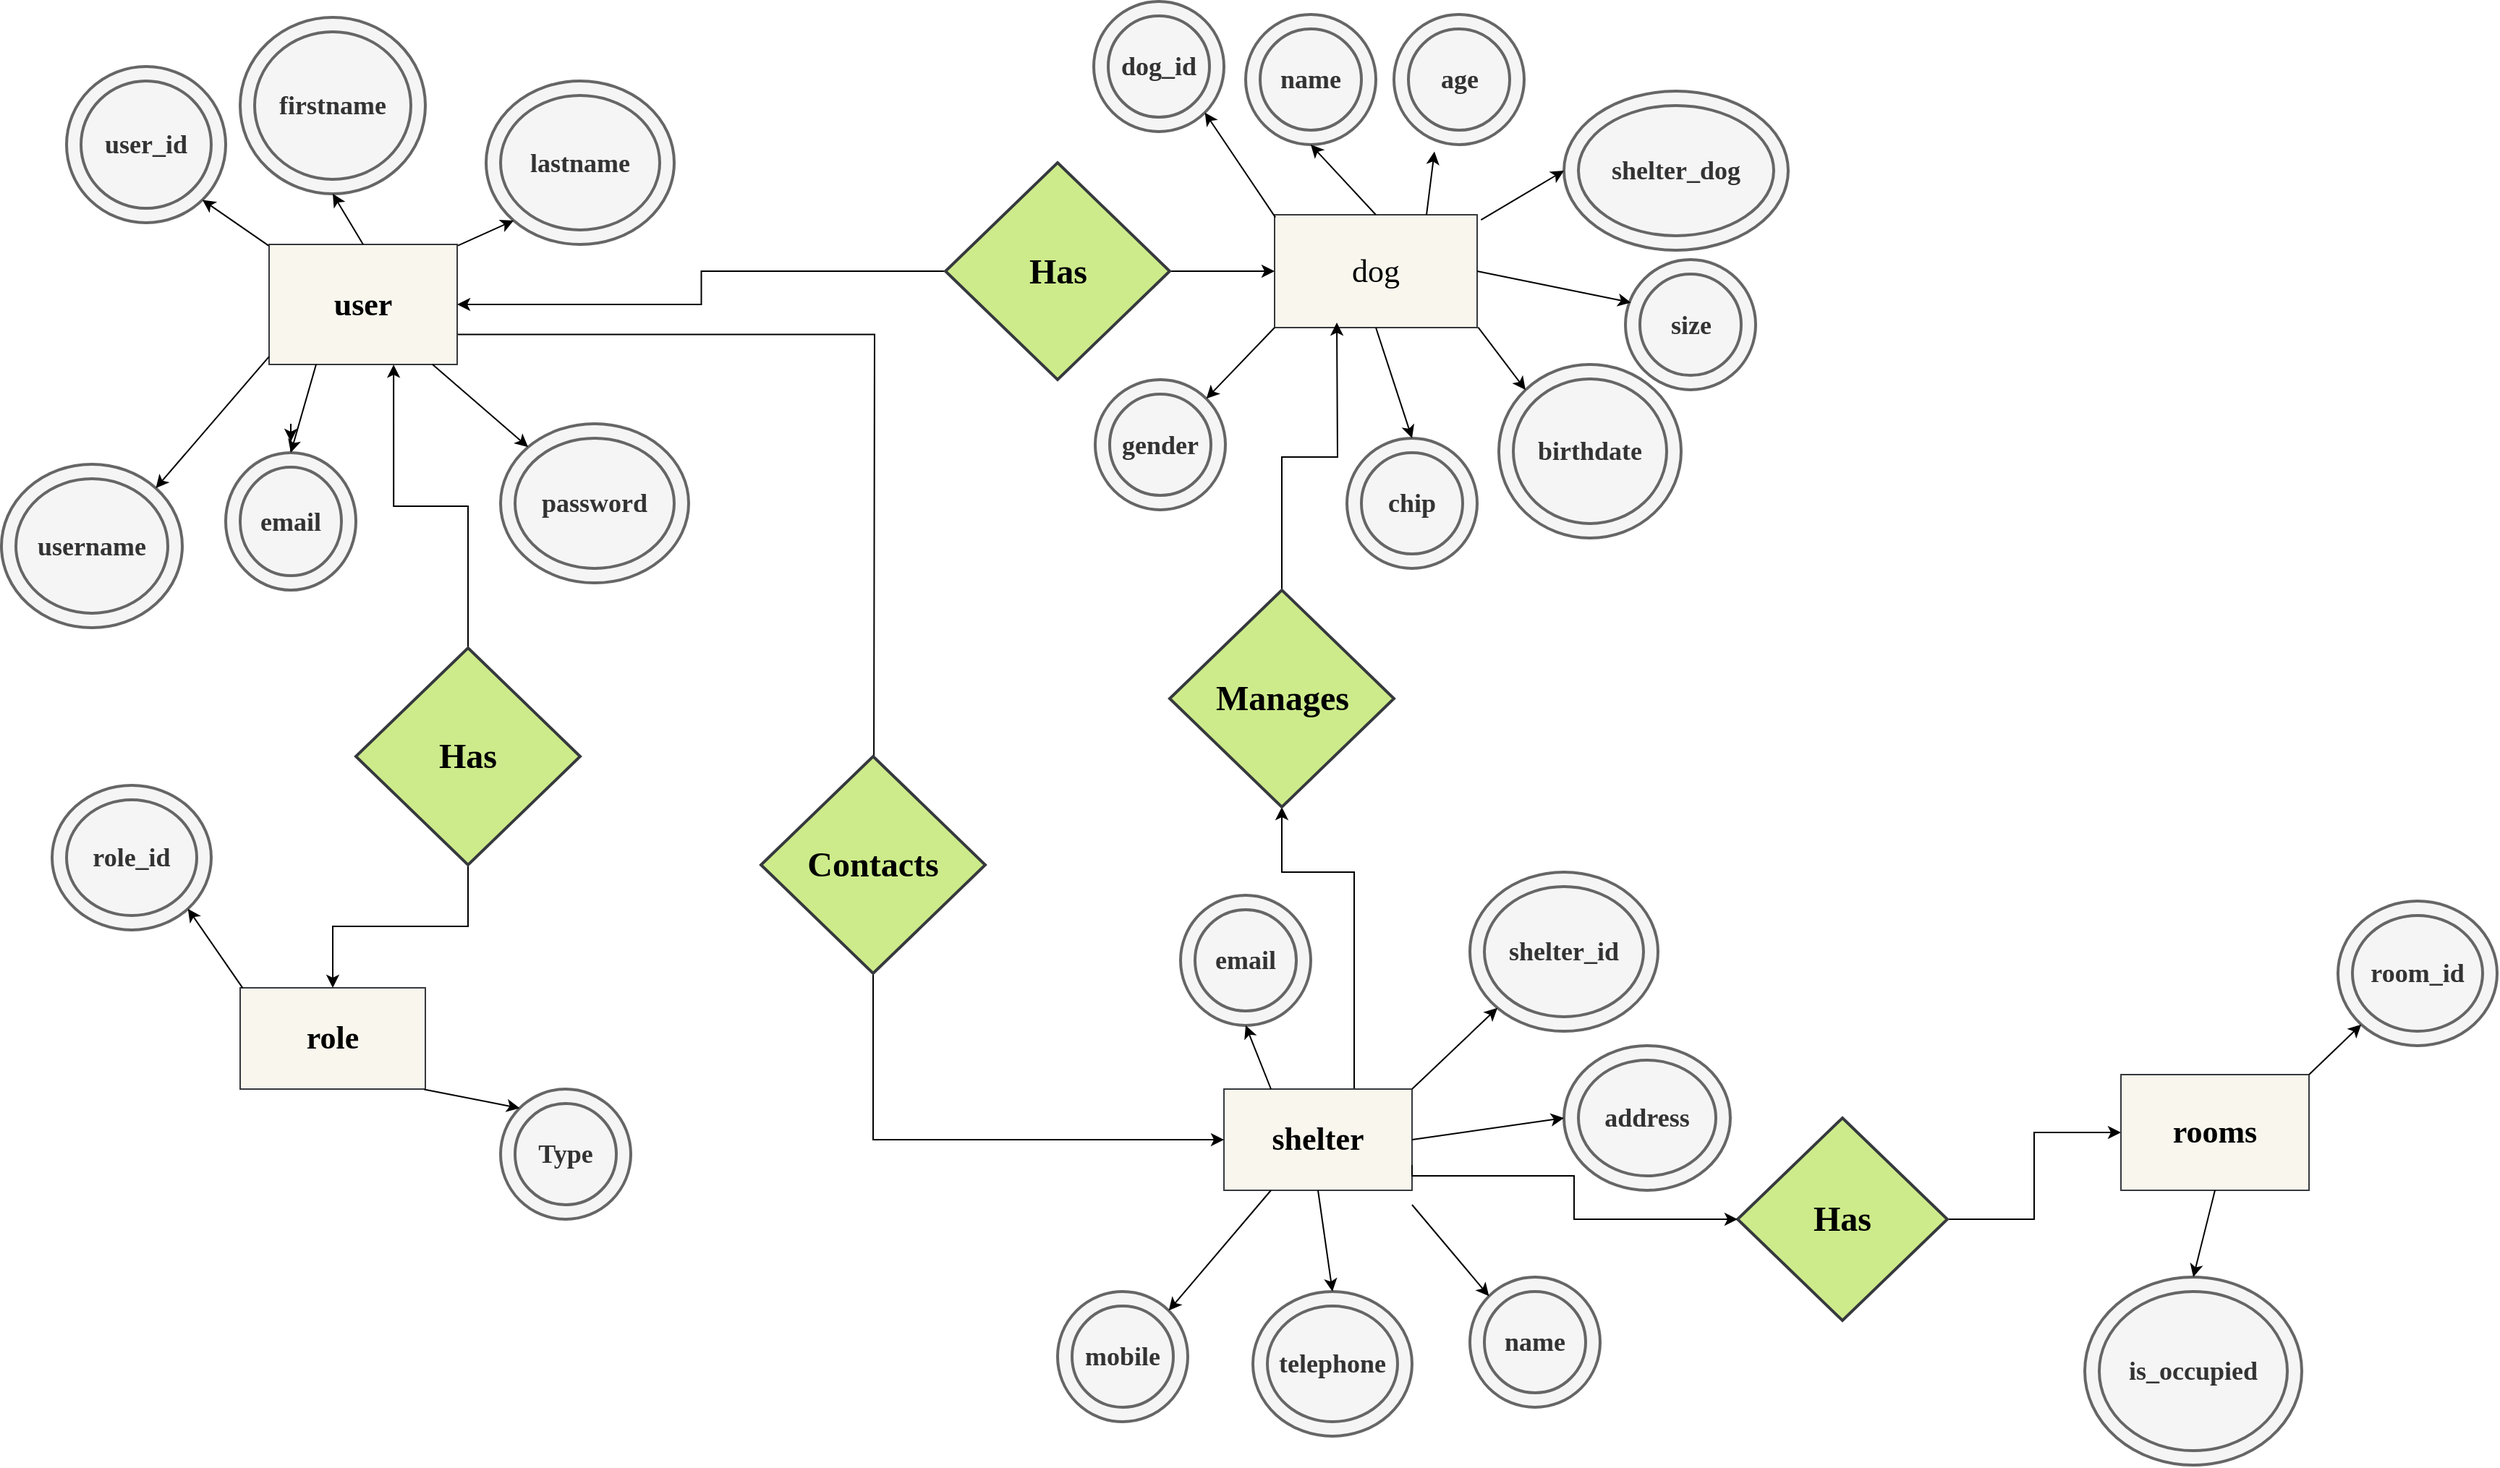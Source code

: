 <mxfile version="12.1.3" type="device" pages="1"><diagram name="Page-1" id="e56a1550-8fbb-45ad-956c-1786394a9013"><mxGraphModel dx="3188" dy="1718" grid="1" gridSize="10" guides="1" tooltips="1" connect="1" arrows="1" fold="1" page="1" pageScale="1" pageWidth="1100" pageHeight="850" background="#ffffff" math="0" shadow="0"><root><mxCell id="0"/><mxCell id="1" parent="0"/><mxCell id="XcPUsOuFW5iLrUkbtBIp-1" value="&lt;font style=&quot;font-size: 22px&quot;&gt;dog&lt;/font&gt;" style="rounded=0;whiteSpace=wrap;fontFamily=Verdana;fontSize=22;labelBorderColor=none;html=1;fillColor=#f9f7ed;strokeColor=#36393d;" parent="1" vertex="1"><mxGeometry x="-215" y="145.5" width="140" height="78" as="geometry"/></mxCell><mxCell id="WENUxYAcGgLMmNJg30in-26" style="edgeStyle=orthogonalEdgeStyle;rounded=0;orthogonalLoop=1;jettySize=auto;html=1;exitX=1;exitY=0.75;exitDx=0;exitDy=0;fontFamily=Verdana;fontSize=24;" edge="1" parent="1" source="XcPUsOuFW5iLrUkbtBIp-2"><mxGeometry relative="1" as="geometry"><mxPoint x="-492" y="540" as="targetPoint"/></mxGeometry></mxCell><mxCell id="XcPUsOuFW5iLrUkbtBIp-2" value="&lt;h3 style=&quot;font-size: 22px;&quot;&gt;&lt;font style=&quot;font-size: 22px;&quot;&gt;user&lt;/font&gt;&lt;/h3&gt;" style="rounded=0;whiteSpace=wrap;fontFamily=Verdana;fontSize=22;labelBorderColor=none;html=1;fillColor=#f9f7ed;strokeColor=#36393d;" parent="1" vertex="1"><mxGeometry x="-910" y="166" width="130" height="83" as="geometry"/></mxCell><mxCell id="XcPUsOuFW5iLrUkbtBIp-3" value="&lt;h3 style=&quot;font-size: 22px;&quot;&gt;&lt;font style=&quot;font-size: 22px;&quot;&gt;role&lt;/font&gt;&lt;/h3&gt;" style="rounded=0;whiteSpace=wrap;fontFamily=Verdana;fontSize=22;labelBorderColor=none;html=1;fillColor=#f9f7ed;strokeColor=#36393d;" parent="1" vertex="1"><mxGeometry x="-930" y="680" width="128" height="70" as="geometry"/></mxCell><mxCell id="XcPUsOuFW5iLrUkbtBIp-96" style="edgeStyle=orthogonalEdgeStyle;rounded=0;orthogonalLoop=1;jettySize=auto;exitX=1;exitY=0.5;exitDx=0;exitDy=0;entryX=0;entryY=0.5;entryDx=0;entryDy=0;fontFamily=Verdana;fontSize=12;labelBorderColor=#000000;html=1;" parent="1" source="XcPUsOuFW5iLrUkbtBIp-97" target="XcPUsOuFW5iLrUkbtBIp-91" edge="1"><mxGeometry relative="1" as="geometry"/></mxCell><mxCell id="WENUxYAcGgLMmNJg30in-17" style="edgeStyle=orthogonalEdgeStyle;rounded=0;orthogonalLoop=1;jettySize=auto;html=1;fontFamily=Verdana;fontSize=24;entryX=0.5;entryY=1;entryDx=0;entryDy=0;" edge="1" parent="1" source="XcPUsOuFW5iLrUkbtBIp-4" target="XcPUsOuFW5iLrUkbtBIp-100"><mxGeometry relative="1" as="geometry"><mxPoint x="-120" y="620" as="targetPoint"/><Array as="points"><mxPoint x="-160" y="600"/><mxPoint x="-210" y="600"/></Array></mxGeometry></mxCell><mxCell id="XcPUsOuFW5iLrUkbtBIp-4" value="&lt;h3 style=&quot;font-size: 22px;&quot;&gt;&lt;font style=&quot;font-size: 22px;&quot;&gt;shelter&lt;/font&gt;&lt;/h3&gt;" style="rounded=0;whiteSpace=wrap;fontFamily=Verdana;fontSize=22;labelBorderColor=none;html=1;fillColor=#f9f7ed;strokeColor=#36393d;" parent="1" vertex="1"><mxGeometry x="-250" y="750" width="130" height="70" as="geometry"/></mxCell><mxCell id="XcPUsOuFW5iLrUkbtBIp-38" value="firstname" style="ellipse;shape=doubleEllipse;margin=10;strokeWidth=2;fontSize=18;align=center;fontFamily=Verdana;labelBorderColor=none;html=1;fontStyle=1;whiteSpace=wrap;labelPosition=center;verticalLabelPosition=middle;verticalAlign=middle;fillColor=#f5f5f5;strokeColor=#666666;fontColor=#333333;" parent="1" vertex="1"><mxGeometry x="-930" y="9" width="128" height="122" as="geometry"/></mxCell><mxCell id="XcPUsOuFW5iLrUkbtBIp-41" value="user_id" style="ellipse;shape=doubleEllipse;margin=10;strokeWidth=2;fontSize=18;align=center;fontFamily=Verdana;labelBorderColor=none;html=1;fontStyle=1;whiteSpace=wrap;labelPosition=center;verticalLabelPosition=middle;verticalAlign=middle;fillColor=#f5f5f5;strokeColor=#666666;fontColor=#333333;" parent="1" vertex="1"><mxGeometry x="-1050" y="43" width="110" height="108" as="geometry"/></mxCell><mxCell id="XcPUsOuFW5iLrUkbtBIp-42" value="password" style="ellipse;shape=doubleEllipse;margin=10;strokeWidth=2;fontSize=18;align=center;fontFamily=Verdana;labelBorderColor=none;html=1;fontStyle=1;whiteSpace=wrap;labelPosition=center;verticalLabelPosition=middle;verticalAlign=middle;fillColor=#f5f5f5;strokeColor=#666666;fontColor=#333333;" parent="1" vertex="1"><mxGeometry x="-750" y="290" width="130" height="110" as="geometry"/></mxCell><mxCell id="XcPUsOuFW5iLrUkbtBIp-43" value="username" style="ellipse;shape=doubleEllipse;margin=10;strokeWidth=2;fontSize=18;align=center;fontFamily=Verdana;labelBorderColor=none;html=1;fontStyle=1;whiteSpace=wrap;labelPosition=center;verticalLabelPosition=middle;verticalAlign=middle;fillColor=#f5f5f5;strokeColor=#666666;fontColor=#333333;" parent="1" vertex="1"><mxGeometry x="-1095" y="318" width="125" height="113" as="geometry"/></mxCell><mxCell id="WENUxYAcGgLMmNJg30in-6" value="" style="edgeStyle=orthogonalEdgeStyle;rounded=0;orthogonalLoop=1;jettySize=auto;html=1;fontFamily=Verdana;fontSize=22;" edge="1" parent="1" source="XcPUsOuFW5iLrUkbtBIp-44"><mxGeometry relative="1" as="geometry"><mxPoint x="-895" y="302.5" as="targetPoint"/></mxGeometry></mxCell><mxCell id="XcPUsOuFW5iLrUkbtBIp-44" value="email" style="ellipse;shape=doubleEllipse;margin=10;strokeWidth=2;fontSize=18;align=center;fontFamily=Verdana;labelBorderColor=none;html=1;fontStyle=1;whiteSpace=wrap;labelPosition=center;verticalLabelPosition=middle;verticalAlign=middle;fillColor=#f5f5f5;strokeColor=#666666;fontColor=#333333;direction=south;" parent="1" vertex="1"><mxGeometry x="-940" y="310" width="90" height="95" as="geometry"/></mxCell><mxCell id="XcPUsOuFW5iLrUkbtBIp-45" value="lastname" style="ellipse;shape=doubleEllipse;margin=10;strokeWidth=2;fontSize=18;align=center;fontFamily=Verdana;labelBorderColor=none;html=1;fontStyle=1;whiteSpace=wrap;labelPosition=center;verticalLabelPosition=middle;verticalAlign=middle;fillColor=#f5f5f5;strokeColor=#666666;fontColor=#333333;" parent="1" vertex="1"><mxGeometry x="-760" y="53" width="130" height="113" as="geometry"/></mxCell><mxCell id="XcPUsOuFW5iLrUkbtBIp-47" value="" style="endArrow=classic;exitX=1.004;exitY=0.01;exitDx=0;exitDy=0;exitPerimeter=0;fontFamily=Verdana;fontSize=12;labelBorderColor=#000000;html=1;entryX=0;entryY=1;entryDx=0;entryDy=0;" parent="1" source="XcPUsOuFW5iLrUkbtBIp-2" edge="1" target="XcPUsOuFW5iLrUkbtBIp-45"><mxGeometry width="50" height="50" relative="1" as="geometry"><mxPoint x="-770" y="47.5" as="sourcePoint"/><mxPoint x="-720" y="-2.5" as="targetPoint"/></mxGeometry></mxCell><mxCell id="XcPUsOuFW5iLrUkbtBIp-49" value="" style="endArrow=classic;exitX=0.25;exitY=1;exitDx=0;exitDy=0;entryX=0;entryY=0.5;entryDx=0;entryDy=0;fontFamily=Verdana;fontSize=12;labelBorderColor=#000000;html=1;" parent="1" source="XcPUsOuFW5iLrUkbtBIp-2" edge="1" target="XcPUsOuFW5iLrUkbtBIp-44"><mxGeometry width="50" height="50" relative="1" as="geometry"><mxPoint x="-840" y="217.5" as="sourcePoint"/><mxPoint x="-885" y="227.5" as="targetPoint"/></mxGeometry></mxCell><mxCell id="XcPUsOuFW5iLrUkbtBIp-50" value="" style="endArrow=classic;entryX=0;entryY=0;entryDx=0;entryDy=0;fontFamily=Verdana;fontSize=12;labelBorderColor=#000000;html=1;" parent="1" target="XcPUsOuFW5iLrUkbtBIp-42" edge="1" source="XcPUsOuFW5iLrUkbtBIp-2"><mxGeometry width="50" height="50" relative="1" as="geometry"><mxPoint x="-768" y="147.5" as="sourcePoint"/><mxPoint x="-725" y="207.5" as="targetPoint"/><Array as="points"/></mxGeometry></mxCell><mxCell id="XcPUsOuFW5iLrUkbtBIp-51" value="" style="endArrow=classic;entryX=1;entryY=0;entryDx=0;entryDy=0;fontFamily=Verdana;fontSize=12;labelBorderColor=#000000;html=1;exitX=0;exitY=0.934;exitDx=0;exitDy=0;exitPerimeter=0;" parent="1" target="XcPUsOuFW5iLrUkbtBIp-43" edge="1" source="XcPUsOuFW5iLrUkbtBIp-2"><mxGeometry width="50" height="50" relative="1" as="geometry"><mxPoint x="-910" y="137" as="sourcePoint"/><mxPoint x="-840" y="247.5" as="targetPoint"/></mxGeometry></mxCell><mxCell id="XcPUsOuFW5iLrUkbtBIp-52" value="" style="endArrow=classic;entryX=1;entryY=1;entryDx=0;entryDy=0;exitX=-0.003;exitY=0.01;exitDx=0;exitDy=0;exitPerimeter=0;fontFamily=Verdana;fontSize=12;labelBorderColor=#000000;html=1;" parent="1" source="XcPUsOuFW5iLrUkbtBIp-2" target="XcPUsOuFW5iLrUkbtBIp-41" edge="1"><mxGeometry width="50" height="50" relative="1" as="geometry"><mxPoint x="-910" y="47.5" as="sourcePoint"/><mxPoint x="-953.18" y="85.68" as="targetPoint"/><Array as="points"/></mxGeometry></mxCell><mxCell id="XcPUsOuFW5iLrUkbtBIp-53" value="size" style="ellipse;shape=doubleEllipse;margin=10;strokeWidth=2;fontSize=18;align=center;fontFamily=Verdana;labelBorderColor=none;html=1;fontStyle=1;whiteSpace=wrap;labelPosition=center;verticalLabelPosition=middle;verticalAlign=middle;fillColor=#f5f5f5;strokeColor=#666666;fontColor=#333333;" parent="1" vertex="1"><mxGeometry x="27.5" y="176.5" width="90" height="90" as="geometry"/></mxCell><mxCell id="XcPUsOuFW5iLrUkbtBIp-54" value="chip" style="ellipse;shape=doubleEllipse;margin=10;strokeWidth=2;fontSize=18;align=center;fontFamily=Verdana;labelBorderColor=none;html=1;fontStyle=1;whiteSpace=wrap;labelPosition=center;verticalLabelPosition=middle;verticalAlign=middle;fillColor=#f5f5f5;strokeColor=#666666;fontColor=#333333;" parent="1" vertex="1"><mxGeometry x="-165" y="300" width="90" height="90" as="geometry"/></mxCell><mxCell id="XcPUsOuFW5iLrUkbtBIp-55" value="gender" style="ellipse;shape=doubleEllipse;margin=10;strokeWidth=2;fontSize=18;align=center;fontFamily=Verdana;labelBorderColor=none;html=1;fontStyle=1;whiteSpace=wrap;labelPosition=center;verticalLabelPosition=middle;verticalAlign=middle;fillColor=#f5f5f5;strokeColor=#666666;fontColor=#333333;" parent="1" vertex="1"><mxGeometry x="-339" y="259.5" width="90" height="90" as="geometry"/></mxCell><mxCell id="XcPUsOuFW5iLrUkbtBIp-56" value="dog_id" style="ellipse;shape=doubleEllipse;margin=10;strokeWidth=2;fontSize=18;align=center;fontFamily=Verdana;labelBorderColor=none;html=1;fontStyle=1;whiteSpace=wrap;labelPosition=center;verticalLabelPosition=middle;verticalAlign=middle;fillColor=#f5f5f5;strokeColor=#666666;fontColor=#333333;" parent="1" vertex="1"><mxGeometry x="-340" y="-2" width="90" height="90" as="geometry"/></mxCell><mxCell id="XcPUsOuFW5iLrUkbtBIp-57" value="name" style="ellipse;shape=doubleEllipse;margin=10;strokeWidth=2;fontSize=18;align=center;fontFamily=Verdana;labelBorderColor=none;html=1;fontStyle=1;whiteSpace=wrap;labelPosition=center;verticalLabelPosition=middle;verticalAlign=middle;fillColor=#f5f5f5;strokeColor=#666666;fontColor=#333333;" parent="1" vertex="1"><mxGeometry x="-235" y="7" width="90" height="90" as="geometry"/></mxCell><mxCell id="XcPUsOuFW5iLrUkbtBIp-58" value="age" style="ellipse;shape=doubleEllipse;margin=10;strokeWidth=2;fontSize=18;align=center;fontFamily=Verdana;labelBorderColor=none;html=1;fontStyle=1;whiteSpace=wrap;labelPosition=center;verticalLabelPosition=middle;verticalAlign=middle;fillColor=#f5f5f5;strokeColor=#666666;fontColor=#333333;" parent="1" vertex="1"><mxGeometry x="-132.5" y="7" width="90" height="90" as="geometry"/></mxCell><mxCell id="XcPUsOuFW5iLrUkbtBIp-59" value="shelter_dog" style="ellipse;shape=doubleEllipse;margin=10;strokeWidth=2;fontSize=18;align=center;fontFamily=Verdana;labelBorderColor=none;html=1;fontStyle=1;whiteSpace=wrap;labelPosition=center;verticalLabelPosition=middle;verticalAlign=middle;fillColor=#f5f5f5;strokeColor=#666666;fontColor=#333333;" parent="1" vertex="1"><mxGeometry x="-15" y="60" width="155" height="110" as="geometry"/></mxCell><mxCell id="XcPUsOuFW5iLrUkbtBIp-60" value="" style="endArrow=classic;fontFamily=Verdana;fontSize=12;labelBorderColor=#000000;html=1;exitX=1;exitY=0.5;exitDx=0;exitDy=0;entryX=0.042;entryY=0.33;entryDx=0;entryDy=0;entryPerimeter=0;" parent="1" edge="1" target="XcPUsOuFW5iLrUkbtBIp-53" source="XcPUsOuFW5iLrUkbtBIp-1"><mxGeometry width="50" height="50" relative="1" as="geometry"><mxPoint x="80" y="142.5" as="sourcePoint"/><mxPoint x="120" y="185.5" as="targetPoint"/></mxGeometry></mxCell><mxCell id="XcPUsOuFW5iLrUkbtBIp-61" value="" style="endArrow=classic;entryX=0.5;entryY=1;entryDx=0;entryDy=0;exitX=0.5;exitY=0;exitDx=0;exitDy=0;fontFamily=Verdana;fontSize=12;labelBorderColor=#000000;html=1;" parent="1" source="XcPUsOuFW5iLrUkbtBIp-1" target="XcPUsOuFW5iLrUkbtBIp-57" edge="1"><mxGeometry width="50" height="50" relative="1" as="geometry"><mxPoint x="45" y="42.5" as="sourcePoint"/><mxPoint x="95" y="-7.5" as="targetPoint"/></mxGeometry></mxCell><mxCell id="XcPUsOuFW5iLrUkbtBIp-62" value="" style="endArrow=classic;fontFamily=Verdana;fontSize=12;labelBorderColor=#000000;html=1;exitX=0.75;exitY=0;exitDx=0;exitDy=0;entryX=0.311;entryY=1.053;entryDx=0;entryDy=0;entryPerimeter=0;" parent="1" edge="1" target="XcPUsOuFW5iLrUkbtBIp-58" source="XcPUsOuFW5iLrUkbtBIp-1"><mxGeometry width="50" height="50" relative="1" as="geometry"><mxPoint x="-35" y="126.5" as="sourcePoint"/><mxPoint x="5" y="86.5" as="targetPoint"/></mxGeometry></mxCell><mxCell id="XcPUsOuFW5iLrUkbtBIp-63" value="" style="endArrow=classic;exitX=0.5;exitY=1;exitDx=0;exitDy=0;entryX=0.5;entryY=0;entryDx=0;entryDy=0;fontFamily=Verdana;fontSize=12;labelBorderColor=#000000;html=1;" parent="1" source="XcPUsOuFW5iLrUkbtBIp-1" target="XcPUsOuFW5iLrUkbtBIp-54" edge="1"><mxGeometry width="50" height="50" relative="1" as="geometry"><mxPoint x="30" y="197.5" as="sourcePoint"/><mxPoint x="80" y="147.5" as="targetPoint"/></mxGeometry></mxCell><mxCell id="XcPUsOuFW5iLrUkbtBIp-64" value="" style="endArrow=classic;exitX=0;exitY=1;exitDx=0;exitDy=0;entryX=1;entryY=0;entryDx=0;entryDy=0;exitPerimeter=0;fontFamily=Verdana;fontSize=12;labelBorderColor=#000000;html=1;" parent="1" source="XcPUsOuFW5iLrUkbtBIp-1" target="XcPUsOuFW5iLrUkbtBIp-55" edge="1"><mxGeometry width="50" height="50" relative="1" as="geometry"><mxPoint x="-70" y="217.5" as="sourcePoint"/><mxPoint x="-20" y="167.5" as="targetPoint"/></mxGeometry></mxCell><mxCell id="XcPUsOuFW5iLrUkbtBIp-65" value="" style="endArrow=classic;exitX=0.004;exitY=0.023;exitDx=0;exitDy=0;entryX=1;entryY=1;entryDx=0;entryDy=0;exitPerimeter=0;fontFamily=Verdana;fontSize=12;labelBorderColor=#000000;html=1;" parent="1" source="XcPUsOuFW5iLrUkbtBIp-1" target="XcPUsOuFW5iLrUkbtBIp-56" edge="1"><mxGeometry width="50" height="50" relative="1" as="geometry"><mxPoint x="-70" y="32.381" as="sourcePoint"/><mxPoint x="-20" y="-17.619" as="targetPoint"/></mxGeometry></mxCell><mxCell id="XcPUsOuFW5iLrUkbtBIp-66" value="" style="endArrow=classic;exitX=1.019;exitY=0.046;exitDx=0;exitDy=0;fontFamily=Verdana;fontSize=12;labelBorderColor=#000000;html=1;exitPerimeter=0;entryX=0;entryY=0.5;entryDx=0;entryDy=0;" parent="1" source="XcPUsOuFW5iLrUkbtBIp-1" edge="1" target="XcPUsOuFW5iLrUkbtBIp-59"><mxGeometry width="50" height="50" relative="1" as="geometry"><mxPoint x="-130" y="132.381" as="sourcePoint"/><mxPoint x="210" y="82.5" as="targetPoint"/></mxGeometry></mxCell><mxCell id="XcPUsOuFW5iLrUkbtBIp-67" value="mobile" style="ellipse;shape=doubleEllipse;margin=10;strokeWidth=2;fontSize=18;align=center;fontFamily=Verdana;labelBorderColor=none;html=1;fontStyle=1;whiteSpace=wrap;labelPosition=center;verticalLabelPosition=middle;verticalAlign=middle;fillColor=#f5f5f5;strokeColor=#666666;fontColor=#333333;" parent="1" vertex="1"><mxGeometry x="-365" y="890" width="90" height="90" as="geometry"/></mxCell><mxCell id="XcPUsOuFW5iLrUkbtBIp-68" value="Type" style="ellipse;shape=doubleEllipse;margin=10;strokeWidth=2;fontSize=18;align=center;fontFamily=Verdana;labelBorderColor=none;html=1;fontStyle=1;whiteSpace=wrap;labelPosition=center;verticalLabelPosition=middle;verticalAlign=middle;fillColor=#f5f5f5;strokeColor=#666666;fontColor=#333333;" parent="1" vertex="1"><mxGeometry x="-750" y="750" width="90" height="90" as="geometry"/></mxCell><mxCell id="XcPUsOuFW5iLrUkbtBIp-69" value="shelter_id" style="ellipse;shape=doubleEllipse;margin=10;strokeWidth=2;fontSize=18;align=center;fontFamily=Verdana;labelBorderColor=none;html=1;fontStyle=1;whiteSpace=wrap;labelPosition=center;verticalLabelPosition=middle;verticalAlign=middle;fillColor=#f5f5f5;strokeColor=#666666;fontColor=#333333;" parent="1" vertex="1"><mxGeometry x="-80" y="600" width="130" height="110" as="geometry"/></mxCell><mxCell id="XcPUsOuFW5iLrUkbtBIp-70" value="role_id" style="ellipse;shape=doubleEllipse;margin=10;strokeWidth=2;fontSize=18;align=center;fontFamily=Verdana;labelBorderColor=none;html=1;fontStyle=1;whiteSpace=wrap;labelPosition=center;verticalLabelPosition=middle;verticalAlign=middle;fillColor=#f5f5f5;strokeColor=#666666;fontColor=#333333;" parent="1" vertex="1"><mxGeometry x="-1060" y="540" width="110" height="100" as="geometry"/></mxCell><mxCell id="XcPUsOuFW5iLrUkbtBIp-71" value="name" style="ellipse;shape=doubleEllipse;margin=10;strokeWidth=2;fontSize=18;align=center;fontFamily=Verdana;labelBorderColor=none;html=1;fontStyle=1;whiteSpace=wrap;labelPosition=center;verticalLabelPosition=middle;verticalAlign=middle;fillColor=#f5f5f5;strokeColor=#666666;fontColor=#333333;" parent="1" vertex="1"><mxGeometry x="-80" y="880" width="90" height="90" as="geometry"/></mxCell><mxCell id="XcPUsOuFW5iLrUkbtBIp-72" value="" style="endArrow=classic;exitX=0.994;exitY=1.003;exitDx=0;exitDy=0;exitPerimeter=0;entryX=0;entryY=0;entryDx=0;entryDy=0;fontFamily=Verdana;fontSize=12;labelBorderColor=#000000;html=1;" parent="1" source="XcPUsOuFW5iLrUkbtBIp-3" target="XcPUsOuFW5iLrUkbtBIp-68" edge="1"><mxGeometry width="50" height="50" relative="1" as="geometry"><mxPoint x="-835" y="945" as="sourcePoint"/><mxPoint x="-785" y="895" as="targetPoint"/></mxGeometry></mxCell><mxCell id="XcPUsOuFW5iLrUkbtBIp-73" value="" style="endArrow=classic;entryX=1;entryY=1;entryDx=0;entryDy=0;exitX=0.014;exitY=0.003;exitDx=0;exitDy=0;exitPerimeter=0;fontFamily=Verdana;fontSize=12;labelBorderColor=#000000;html=1;" parent="1" source="XcPUsOuFW5iLrUkbtBIp-3" target="XcPUsOuFW5iLrUkbtBIp-70" edge="1"><mxGeometry width="50" height="50" relative="1" as="geometry"><mxPoint x="-805" y="760" as="sourcePoint"/><mxPoint x="-755" y="710" as="targetPoint"/></mxGeometry></mxCell><mxCell id="XcPUsOuFW5iLrUkbtBIp-75" value="" style="endArrow=classic;entryX=0;entryY=1;entryDx=0;entryDy=0;exitX=1;exitY=0;exitDx=0;exitDy=0;exitPerimeter=0;fontFamily=Verdana;fontSize=12;labelBorderColor=#000000;html=1;" parent="1" source="XcPUsOuFW5iLrUkbtBIp-4" target="XcPUsOuFW5iLrUkbtBIp-69" edge="1"><mxGeometry width="50" height="50" relative="1" as="geometry"><mxPoint x="-430" y="710.111" as="sourcePoint"/><mxPoint x="-380" y="660.111" as="targetPoint"/></mxGeometry></mxCell><mxCell id="XcPUsOuFW5iLrUkbtBIp-76" value="" style="endArrow=classic;exitX=0.25;exitY=1;exitDx=0;exitDy=0;entryX=1;entryY=0;entryDx=0;entryDy=0;fontFamily=Verdana;fontSize=12;labelBorderColor=#000000;html=1;" parent="1" source="XcPUsOuFW5iLrUkbtBIp-4" target="XcPUsOuFW5iLrUkbtBIp-67" edge="1"><mxGeometry width="50" height="50" relative="1" as="geometry"><mxPoint x="-440" y="790.111" as="sourcePoint"/><mxPoint x="-330" y="910" as="targetPoint"/></mxGeometry></mxCell><mxCell id="XcPUsOuFW5iLrUkbtBIp-77" value="" style="endArrow=classic;entryX=0;entryY=0;entryDx=0;entryDy=0;fontFamily=Verdana;fontSize=12;labelBorderColor=#000000;html=1;" parent="1" target="XcPUsOuFW5iLrUkbtBIp-71" edge="1"><mxGeometry width="50" height="50" relative="1" as="geometry"><mxPoint x="-120" y="830" as="sourcePoint"/><mxPoint x="-60" y="890" as="targetPoint"/></mxGeometry></mxCell><mxCell id="XcPUsOuFW5iLrUkbtBIp-79" style="edgeStyle=orthogonalEdgeStyle;rounded=0;orthogonalLoop=1;jettySize=auto;entryX=0.662;entryY=1.002;entryDx=0;entryDy=0;entryPerimeter=0;fontFamily=Verdana;fontSize=12;labelBorderColor=#000000;html=1;" parent="1" source="XcPUsOuFW5iLrUkbtBIp-78" target="XcPUsOuFW5iLrUkbtBIp-2" edge="1"><mxGeometry relative="1" as="geometry"/></mxCell><mxCell id="XcPUsOuFW5iLrUkbtBIp-80" style="edgeStyle=orthogonalEdgeStyle;rounded=0;orthogonalLoop=1;jettySize=auto;fontFamily=Verdana;fontSize=12;labelBorderColor=#000000;html=1;" parent="1" source="XcPUsOuFW5iLrUkbtBIp-78" target="XcPUsOuFW5iLrUkbtBIp-3" edge="1"><mxGeometry relative="1" as="geometry"/></mxCell><mxCell id="XcPUsOuFW5iLrUkbtBIp-78" value="&lt;h2 style=&quot;font-size: 24px;&quot;&gt;&lt;font style=&quot;font-size: 24px;&quot;&gt;Has&lt;/font&gt;&lt;/h2&gt;" style="shape=rhombus;strokeWidth=2;fontSize=24;perimeter=rhombusPerimeter;whiteSpace=wrap;align=center;fontSize=14;fontFamily=Verdana;labelBorderColor=none;html=1;fillColor=#cdeb8b;strokeColor=#36393d;" parent="1" vertex="1"><mxGeometry x="-850" y="445" width="155" height="150" as="geometry"/></mxCell><mxCell id="XcPUsOuFW5iLrUkbtBIp-82" style="edgeStyle=orthogonalEdgeStyle;rounded=0;orthogonalLoop=1;jettySize=auto;entryX=1;entryY=0.5;entryDx=0;entryDy=0;fontFamily=Verdana;fontSize=12;labelBorderColor=#000000;html=1;" parent="1" source="XcPUsOuFW5iLrUkbtBIp-81" target="XcPUsOuFW5iLrUkbtBIp-2" edge="1"><mxGeometry relative="1" as="geometry"/></mxCell><mxCell id="WENUxYAcGgLMmNJg30in-15" style="edgeStyle=orthogonalEdgeStyle;rounded=0;orthogonalLoop=1;jettySize=auto;html=1;exitX=1;exitY=0.5;exitDx=0;exitDy=0;entryX=0;entryY=0.5;entryDx=0;entryDy=0;fontFamily=Verdana;fontSize=24;" edge="1" parent="1" source="XcPUsOuFW5iLrUkbtBIp-81" target="XcPUsOuFW5iLrUkbtBIp-1"><mxGeometry relative="1" as="geometry"/></mxCell><mxCell id="XcPUsOuFW5iLrUkbtBIp-81" value="&lt;h2 style=&quot;font-size: 24px;&quot;&gt;&lt;font style=&quot;font-size: 24px;&quot;&gt;Has&lt;/font&gt;&lt;/h2&gt;" style="shape=rhombus;strokeWidth=2;fontSize=24;perimeter=rhombusPerimeter;whiteSpace=wrap;align=center;fontSize=14;fontFamily=Verdana;labelBorderColor=none;html=1;fillColor=#cdeb8b;strokeColor=#36393d;" parent="1" vertex="1"><mxGeometry x="-442.5" y="109.5" width="155" height="150" as="geometry"/></mxCell><mxCell id="XcPUsOuFW5iLrUkbtBIp-84" value="address" style="ellipse;shape=doubleEllipse;margin=10;strokeWidth=2;fontSize=18;align=center;fontFamily=Verdana;labelBorderColor=none;html=1;fontStyle=1;whiteSpace=wrap;labelPosition=center;verticalLabelPosition=middle;verticalAlign=middle;fillColor=#f5f5f5;strokeColor=#666666;fontColor=#333333;" parent="1" vertex="1"><mxGeometry x="-15" y="720" width="115" height="100" as="geometry"/></mxCell><mxCell id="XcPUsOuFW5iLrUkbtBIp-85" value="telephone" style="ellipse;shape=doubleEllipse;margin=10;strokeWidth=2;fontSize=18;align=center;fontFamily=Verdana;labelBorderColor=none;html=1;fontStyle=1;whiteSpace=wrap;labelPosition=center;verticalLabelPosition=middle;verticalAlign=middle;fillColor=#f5f5f5;strokeColor=#666666;fontColor=#333333;" parent="1" vertex="1"><mxGeometry x="-230" y="890" width="110" height="100" as="geometry"/></mxCell><mxCell id="XcPUsOuFW5iLrUkbtBIp-87" value="" style="endArrow=classic;entryX=0.5;entryY=0;entryDx=0;entryDy=0;exitX=0.5;exitY=1;exitDx=0;exitDy=0;fontFamily=Verdana;fontSize=12;labelBorderColor=#000000;html=1;" parent="1" source="XcPUsOuFW5iLrUkbtBIp-4" target="XcPUsOuFW5iLrUkbtBIp-85" edge="1"><mxGeometry width="50" height="50" relative="1" as="geometry"><mxPoint x="-110" y="760" as="sourcePoint"/><mxPoint x="-56.78" y="706.82" as="targetPoint"/></mxGeometry></mxCell><mxCell id="XcPUsOuFW5iLrUkbtBIp-88" value="" style="endArrow=classic;entryX=0;entryY=0.5;entryDx=0;entryDy=0;exitX=1;exitY=0.5;exitDx=0;exitDy=0;fontFamily=Verdana;fontSize=12;labelBorderColor=#000000;html=1;" parent="1" source="XcPUsOuFW5iLrUkbtBIp-4" target="XcPUsOuFW5iLrUkbtBIp-84" edge="1"><mxGeometry width="50" height="50" relative="1" as="geometry"><mxPoint x="-100" y="770" as="sourcePoint"/><mxPoint x="-46.78" y="716.82" as="targetPoint"/></mxGeometry></mxCell><mxCell id="XcPUsOuFW5iLrUkbtBIp-89" value="email" style="ellipse;shape=doubleEllipse;margin=10;strokeWidth=2;fontSize=18;align=center;fontFamily=Verdana;labelBorderColor=none;html=1;fontStyle=1;whiteSpace=wrap;labelPosition=center;verticalLabelPosition=middle;verticalAlign=middle;fillColor=#f5f5f5;strokeColor=#666666;fontColor=#333333;" parent="1" vertex="1"><mxGeometry x="-280" y="616" width="90" height="90" as="geometry"/></mxCell><mxCell id="XcPUsOuFW5iLrUkbtBIp-90" value="" style="endArrow=classic;exitX=0.25;exitY=0;exitDx=0;exitDy=0;entryX=0.5;entryY=1;entryDx=0;entryDy=0;fontFamily=Verdana;fontSize=12;labelBorderColor=#000000;html=1;" parent="1" source="XcPUsOuFW5iLrUkbtBIp-4" target="XcPUsOuFW5iLrUkbtBIp-89" edge="1"><mxGeometry width="50" height="50" relative="1" as="geometry"><mxPoint x="-249.86" y="839.6" as="sourcePoint"/><mxPoint x="-303.18" y="893.18" as="targetPoint"/></mxGeometry></mxCell><mxCell id="XcPUsOuFW5iLrUkbtBIp-91" value="&lt;h3 style=&quot;font-size: 22px;&quot;&gt;&lt;font style=&quot;font-size: 22px;&quot;&gt;rooms&lt;/font&gt;&lt;/h3&gt;" style="rounded=0;whiteSpace=wrap;fontFamily=Verdana;fontSize=22;labelBorderColor=none;html=1;fillColor=#f9f7ed;strokeColor=#36393d;" parent="1" vertex="1"><mxGeometry x="370" y="740" width="130" height="80" as="geometry"/></mxCell><mxCell id="XcPUsOuFW5iLrUkbtBIp-92" value="is_occupied" style="ellipse;shape=doubleEllipse;margin=10;strokeWidth=2;fontSize=18;align=center;fontFamily=Verdana;labelBorderColor=none;html=1;fontStyle=1;whiteSpace=wrap;labelPosition=center;verticalLabelPosition=middle;verticalAlign=middle;fillColor=#f5f5f5;strokeColor=#666666;fontColor=#333333;" parent="1" vertex="1"><mxGeometry x="345" y="880" width="150" height="130" as="geometry"/></mxCell><mxCell id="XcPUsOuFW5iLrUkbtBIp-93" value="room_id" style="ellipse;shape=doubleEllipse;margin=10;strokeWidth=2;fontSize=18;align=center;fontFamily=Verdana;labelBorderColor=none;html=1;fontStyle=1;whiteSpace=wrap;labelPosition=center;verticalLabelPosition=middle;verticalAlign=middle;fillColor=#f5f5f5;strokeColor=#666666;fontColor=#333333;" parent="1" vertex="1"><mxGeometry x="520" y="620" width="110" height="100" as="geometry"/></mxCell><mxCell id="XcPUsOuFW5iLrUkbtBIp-94" value="" style="endArrow=classic;entryX=0.5;entryY=0;entryDx=0;entryDy=0;exitX=0.5;exitY=1;exitDx=0;exitDy=0;fontFamily=Verdana;fontSize=12;labelBorderColor=#000000;html=1;" parent="1" source="XcPUsOuFW5iLrUkbtBIp-91" target="XcPUsOuFW5iLrUkbtBIp-92" edge="1"><mxGeometry width="50" height="50" relative="1" as="geometry"><mxPoint x="450" y="868.5" as="sourcePoint"/><mxPoint x="550.0" y="868.5" as="targetPoint"/></mxGeometry></mxCell><mxCell id="XcPUsOuFW5iLrUkbtBIp-95" value="" style="endArrow=classic;entryX=0;entryY=1;entryDx=0;entryDy=0;fontFamily=Verdana;fontSize=12;labelBorderColor=#000000;html=1;" parent="1" target="XcPUsOuFW5iLrUkbtBIp-93" edge="1"><mxGeometry width="50" height="50" relative="1" as="geometry"><mxPoint x="500" y="740" as="sourcePoint"/><mxPoint x="500.0" y="699" as="targetPoint"/></mxGeometry></mxCell><mxCell id="XcPUsOuFW5iLrUkbtBIp-97" value="&lt;h2 style=&quot;font-size: 24px;&quot;&gt;&lt;font style=&quot;font-size: 24px;&quot;&gt;Has&lt;/font&gt;&lt;/h2&gt;" style="shape=rhombus;strokeWidth=2;fontSize=24;perimeter=rhombusPerimeter;whiteSpace=wrap;align=center;fontSize=14;fontFamily=Verdana;labelBorderColor=none;html=1;fillColor=#cdeb8b;strokeColor=#36393d;" parent="1" vertex="1"><mxGeometry x="105" y="770" width="145" height="140" as="geometry"/></mxCell><mxCell id="XcPUsOuFW5iLrUkbtBIp-98" style="edgeStyle=orthogonalEdgeStyle;rounded=0;orthogonalLoop=1;jettySize=auto;exitX=1;exitY=0.75;exitDx=0;exitDy=0;entryX=0;entryY=0.5;entryDx=0;entryDy=0;fontFamily=Verdana;fontSize=12;labelBorderColor=#000000;html=1;" parent="1" source="XcPUsOuFW5iLrUkbtBIp-4" target="XcPUsOuFW5iLrUkbtBIp-97" edge="1"><mxGeometry relative="1" as="geometry"><mxPoint x="-120.333" y="809.667" as="sourcePoint"/><mxPoint x="359.667" y="789.667" as="targetPoint"/><Array as="points"><mxPoint x="-120" y="810"/><mxPoint x="-8" y="810"/><mxPoint x="-8" y="840"/></Array></mxGeometry></mxCell><mxCell id="WENUxYAcGgLMmNJg30in-25" style="edgeStyle=orthogonalEdgeStyle;rounded=0;orthogonalLoop=1;jettySize=auto;html=1;exitX=0.5;exitY=0;exitDx=0;exitDy=0;fontFamily=Verdana;fontSize=24;" edge="1" parent="1" source="XcPUsOuFW5iLrUkbtBIp-100"><mxGeometry relative="1" as="geometry"><mxPoint x="-172" y="220" as="targetPoint"/></mxGeometry></mxCell><mxCell id="XcPUsOuFW5iLrUkbtBIp-100" value="&lt;h2 style=&quot;font-size: 24px;&quot;&gt;&lt;font style=&quot;font-size: 24px;&quot;&gt;Manages&lt;/font&gt;&lt;/h2&gt;" style="shape=rhombus;strokeWidth=2;fontSize=24;perimeter=rhombusPerimeter;whiteSpace=wrap;align=center;fontSize=14;fontFamily=Verdana;labelBorderColor=none;html=1;fillColor=#cdeb8b;strokeColor=#36393d;" parent="1" vertex="1"><mxGeometry x="-287.5" y="405" width="155" height="150" as="geometry"/></mxCell><mxCell id="WENUxYAcGgLMmNJg30in-27" style="edgeStyle=orthogonalEdgeStyle;rounded=0;orthogonalLoop=1;jettySize=auto;html=1;exitX=0.5;exitY=1;exitDx=0;exitDy=0;entryX=0;entryY=0.5;entryDx=0;entryDy=0;fontFamily=Verdana;fontSize=24;" edge="1" parent="1" source="XcPUsOuFW5iLrUkbtBIp-108" target="XcPUsOuFW5iLrUkbtBIp-4"><mxGeometry relative="1" as="geometry"/></mxCell><mxCell id="XcPUsOuFW5iLrUkbtBIp-108" value="&lt;h2 style=&quot;font-size: 24px;&quot;&gt;&lt;font style=&quot;font-size: 24px;&quot;&gt;Contacts&lt;/font&gt;&lt;/h2&gt;" style="shape=rhombus;strokeWidth=2;fontSize=24;perimeter=rhombusPerimeter;whiteSpace=wrap;align=center;fontSize=14;fontFamily=Verdana;labelBorderColor=none;html=1;fillColor=#cdeb8b;strokeColor=#36393d;" parent="1" vertex="1"><mxGeometry x="-570" y="520" width="155" height="150" as="geometry"/></mxCell><mxCell id="WENUxYAcGgLMmNJg30in-1" value="birthdate" style="ellipse;shape=doubleEllipse;margin=10;strokeWidth=2;fontSize=18;align=center;fontFamily=Verdana;labelBorderColor=none;html=1;fontStyle=1;whiteSpace=wrap;labelPosition=center;verticalLabelPosition=middle;verticalAlign=middle;fillColor=#f5f5f5;strokeColor=#666666;fontColor=#333333;" vertex="1" parent="1"><mxGeometry x="-60" y="249" width="126" height="120" as="geometry"/></mxCell><mxCell id="WENUxYAcGgLMmNJg30in-3" value="" style="endArrow=classic;exitX=1.005;exitY=0.998;exitDx=0;exitDy=0;entryX=0;entryY=0;entryDx=0;entryDy=0;fontFamily=Verdana;fontSize=12;labelBorderColor=#000000;html=1;exitPerimeter=0;" edge="1" parent="1" source="XcPUsOuFW5iLrUkbtBIp-1" target="WENUxYAcGgLMmNJg30in-1"><mxGeometry width="50" height="50" relative="1" as="geometry"><mxPoint x="127.5" y="157.277" as="sourcePoint"/><mxPoint x="177.5" y="107.277" as="targetPoint"/></mxGeometry></mxCell><mxCell id="WENUxYAcGgLMmNJg30in-13" value="" style="endArrow=classic;html=1;fontFamily=Verdana;fontSize=24;exitX=0.5;exitY=0;exitDx=0;exitDy=0;entryX=0.5;entryY=1;entryDx=0;entryDy=0;" edge="1" parent="1" source="XcPUsOuFW5iLrUkbtBIp-2" target="XcPUsOuFW5iLrUkbtBIp-38"><mxGeometry width="50" height="50" relative="1" as="geometry"><mxPoint x="-870" y="158.19" as="sourcePoint"/><mxPoint x="-820" y="108.19" as="targetPoint"/></mxGeometry></mxCell></root></mxGraphModel></diagram></mxfile>